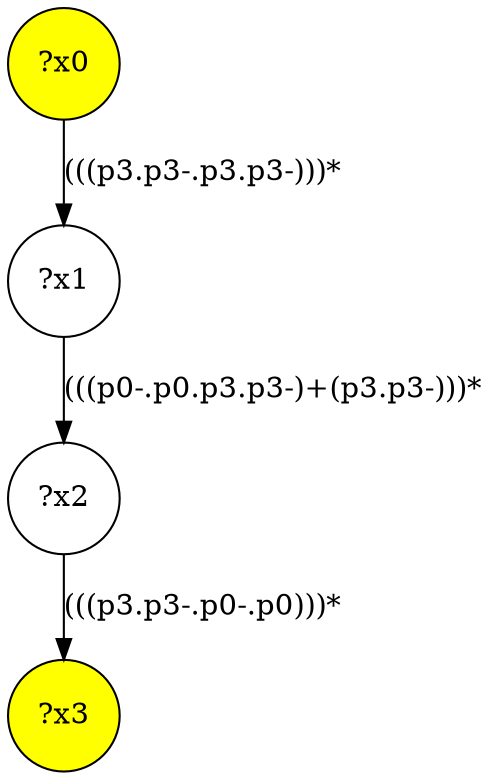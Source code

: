 digraph g {
	x0 [fillcolor="yellow", style="filled," shape=circle, label="?x0"];
	x3 [fillcolor="yellow", style="filled," shape=circle, label="?x3"];
	x1 [shape=circle, label="?x1"];
x0 -> x1[label="(((p3.p3-.p3.p3-)))*"]	x2 [shape=circle, label="?x2"];
x1 -> x2[label="(((p0-.p0.p3.p3-)+(p3.p3-)))*"]x2 -> x3[label="(((p3.p3-.p0-.p0)))*"]}
